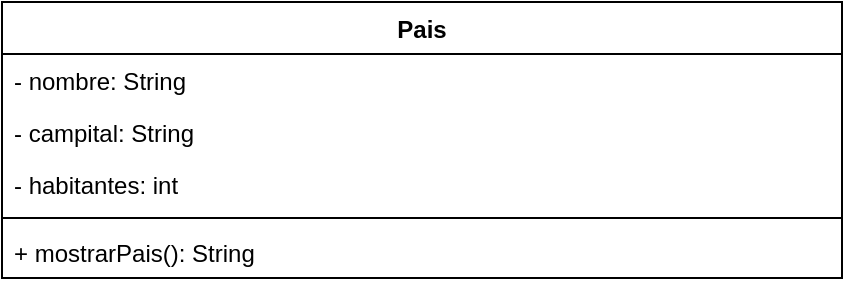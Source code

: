 <mxfile version="21.6.1" type="device">
  <diagram name="Página-1" id="EEX3fp__zVsrqpNl_sZB">
    <mxGraphModel dx="675" dy="398" grid="1" gridSize="10" guides="1" tooltips="1" connect="1" arrows="1" fold="1" page="1" pageScale="1" pageWidth="1169" pageHeight="827" math="0" shadow="0">
      <root>
        <mxCell id="0" />
        <mxCell id="1" parent="0" />
        <mxCell id="bJjVDpmbFpppyaKH1ni8-2" value="Pais" style="swimlane;fontStyle=1;align=center;verticalAlign=top;childLayout=stackLayout;horizontal=1;startSize=26;horizontalStack=0;resizeParent=1;resizeParentMax=0;resizeLast=0;collapsible=1;marginBottom=0;whiteSpace=wrap;html=1;" vertex="1" parent="1">
          <mxGeometry x="460" y="190" width="420" height="138" as="geometry" />
        </mxCell>
        <mxCell id="bJjVDpmbFpppyaKH1ni8-3" value="- nombre: String" style="text;strokeColor=none;fillColor=none;align=left;verticalAlign=top;spacingLeft=4;spacingRight=4;overflow=hidden;rotatable=0;points=[[0,0.5],[1,0.5]];portConstraint=eastwest;whiteSpace=wrap;html=1;" vertex="1" parent="bJjVDpmbFpppyaKH1ni8-2">
          <mxGeometry y="26" width="420" height="26" as="geometry" />
        </mxCell>
        <mxCell id="bJjVDpmbFpppyaKH1ni8-6" value="- campital: String" style="text;strokeColor=none;fillColor=none;align=left;verticalAlign=top;spacingLeft=4;spacingRight=4;overflow=hidden;rotatable=0;points=[[0,0.5],[1,0.5]];portConstraint=eastwest;whiteSpace=wrap;html=1;" vertex="1" parent="bJjVDpmbFpppyaKH1ni8-2">
          <mxGeometry y="52" width="420" height="26" as="geometry" />
        </mxCell>
        <mxCell id="bJjVDpmbFpppyaKH1ni8-7" value="- habitantes: int" style="text;strokeColor=none;fillColor=none;align=left;verticalAlign=top;spacingLeft=4;spacingRight=4;overflow=hidden;rotatable=0;points=[[0,0.5],[1,0.5]];portConstraint=eastwest;whiteSpace=wrap;html=1;" vertex="1" parent="bJjVDpmbFpppyaKH1ni8-2">
          <mxGeometry y="78" width="420" height="26" as="geometry" />
        </mxCell>
        <mxCell id="bJjVDpmbFpppyaKH1ni8-4" value="" style="line;strokeWidth=1;fillColor=none;align=left;verticalAlign=middle;spacingTop=-1;spacingLeft=3;spacingRight=3;rotatable=0;labelPosition=right;points=[];portConstraint=eastwest;strokeColor=inherit;" vertex="1" parent="bJjVDpmbFpppyaKH1ni8-2">
          <mxGeometry y="104" width="420" height="8" as="geometry" />
        </mxCell>
        <mxCell id="bJjVDpmbFpppyaKH1ni8-5" value="+ mostrarPais(): String" style="text;strokeColor=none;fillColor=none;align=left;verticalAlign=top;spacingLeft=4;spacingRight=4;overflow=hidden;rotatable=0;points=[[0,0.5],[1,0.5]];portConstraint=eastwest;whiteSpace=wrap;html=1;" vertex="1" parent="bJjVDpmbFpppyaKH1ni8-2">
          <mxGeometry y="112" width="420" height="26" as="geometry" />
        </mxCell>
      </root>
    </mxGraphModel>
  </diagram>
</mxfile>

